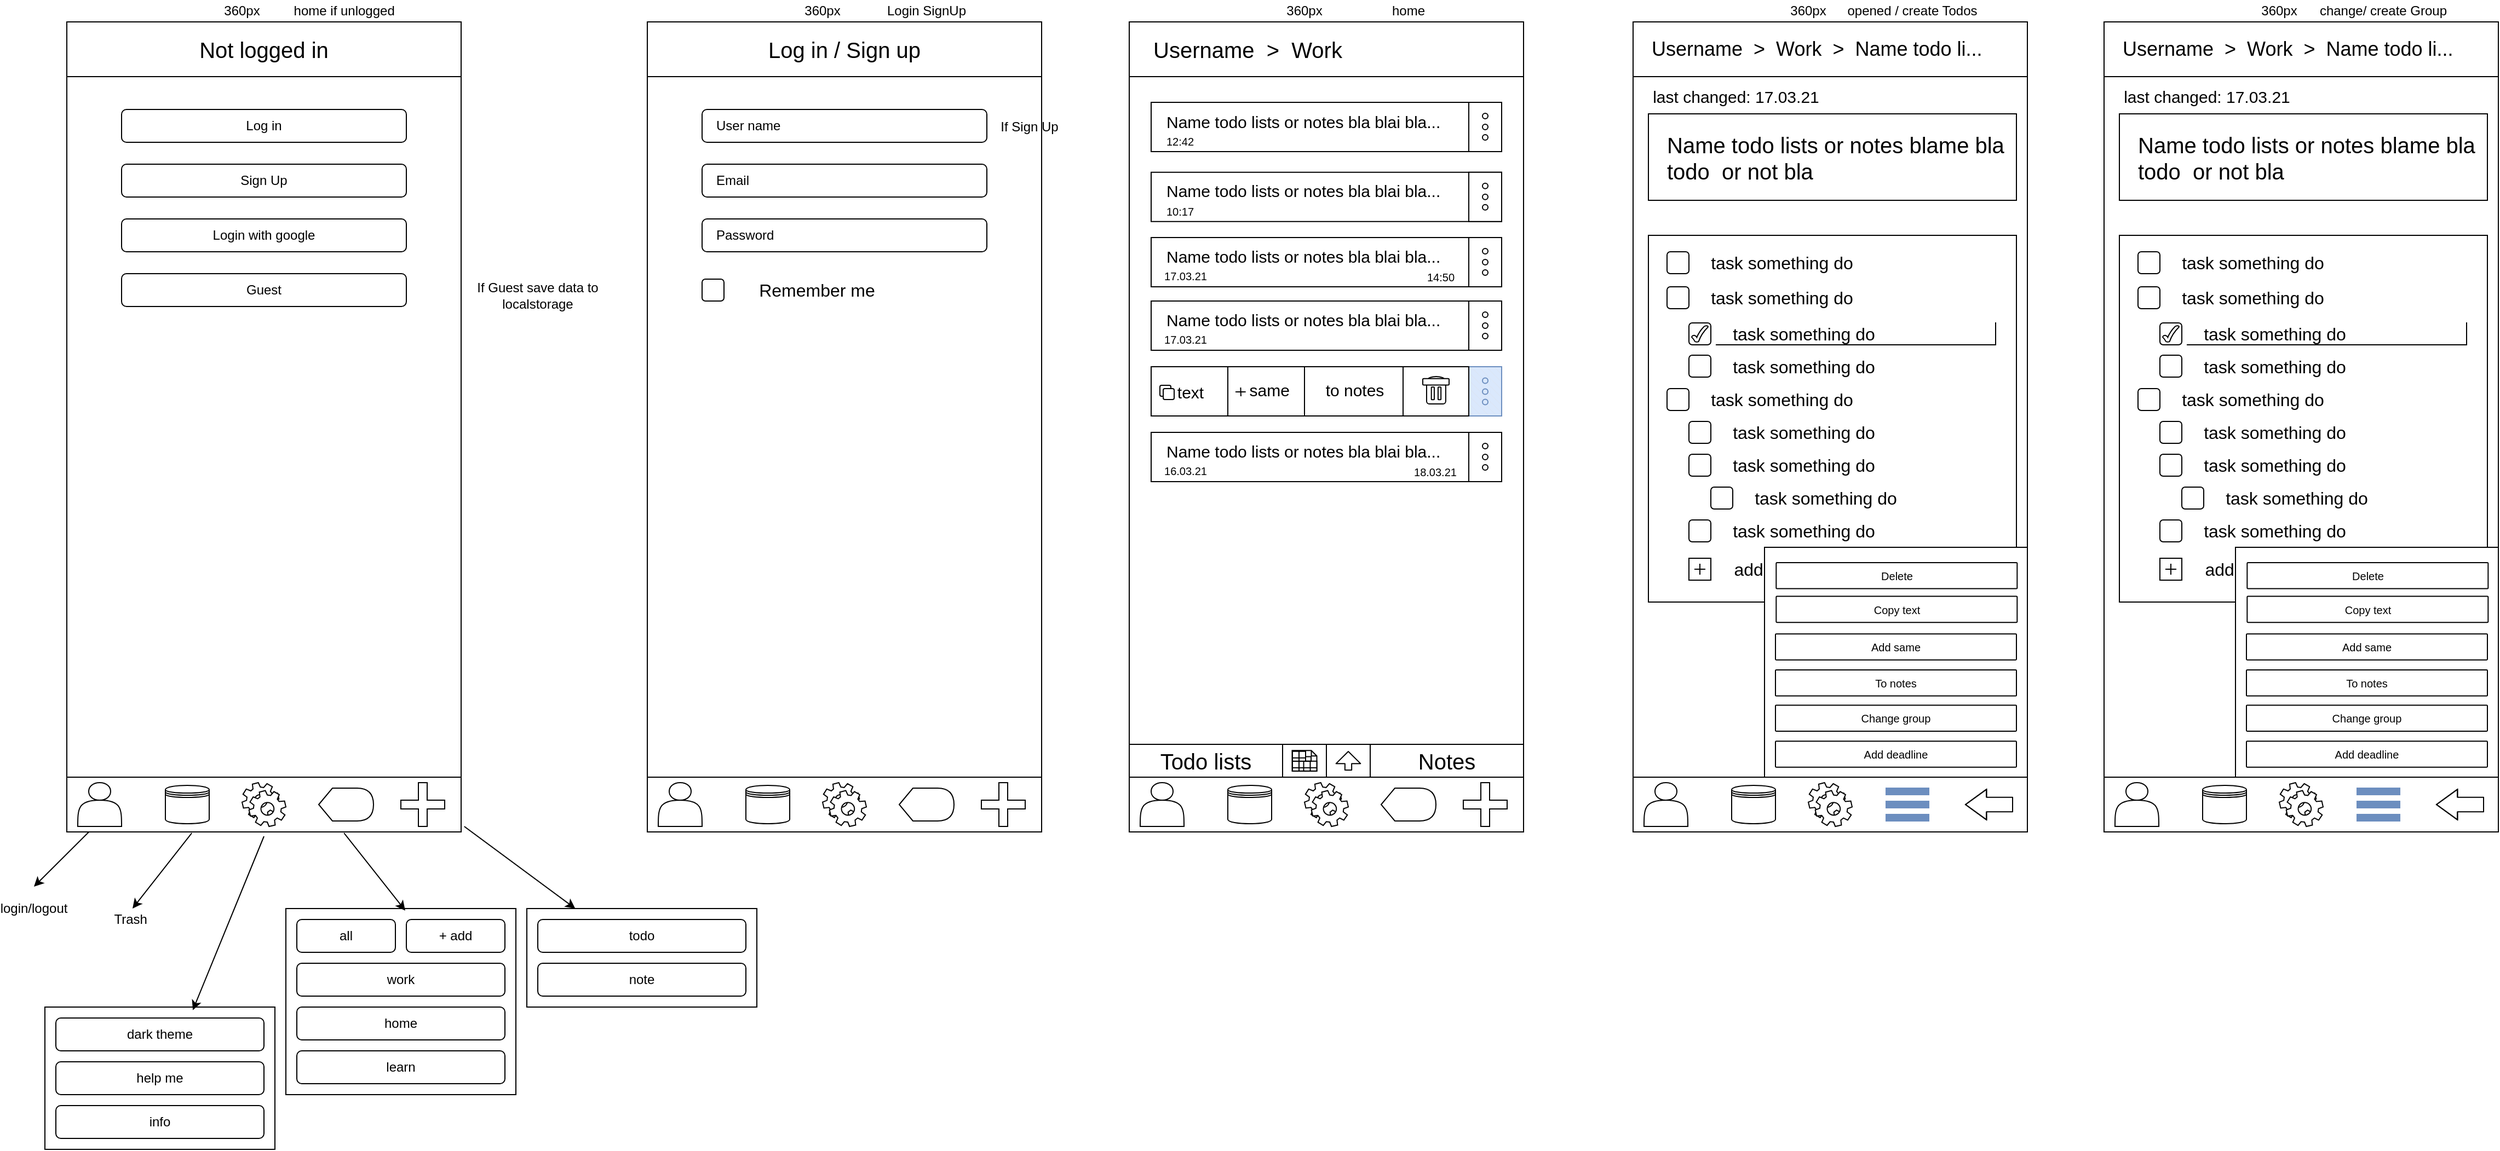 <mxfile version="14.4.9" type="github"><diagram id="K2zPBCFVKYoq44MVdyn2" name="Page-1"><mxGraphModel dx="1422" dy="804" grid="1" gridSize="10" guides="1" tooltips="1" connect="0" arrows="1" fold="1" page="1" pageScale="1" pageWidth="850" pageHeight="1100" math="0" shadow="0"><root><mxCell id="0"/><mxCell id="1" parent="0"/><mxCell id="wFaYe577yHm7g_U_kK1h-2" value="" style="rounded=0;whiteSpace=wrap;html=1;" parent="1" vertex="1"><mxGeometry x="120" y="30" width="360" height="740" as="geometry"/></mxCell><mxCell id="wFaYe577yHm7g_U_kK1h-3" value="360px" style="text;html=1;strokeColor=none;fillColor=none;align=center;verticalAlign=middle;whiteSpace=wrap;rounded=0;" parent="1" vertex="1"><mxGeometry x="260" y="10" width="40" height="20" as="geometry"/></mxCell><mxCell id="wFaYe577yHm7g_U_kK1h-4" value="" style="rounded=0;whiteSpace=wrap;html=1;" parent="1" vertex="1"><mxGeometry x="120" y="720" width="360" height="50" as="geometry"/></mxCell><mxCell id="wFaYe577yHm7g_U_kK1h-5" value="" style="shape=actor;whiteSpace=wrap;html=1;" parent="1" vertex="1"><mxGeometry x="130" y="725" width="40" height="40" as="geometry"/></mxCell><mxCell id="wFaYe577yHm7g_U_kK1h-6" value="" style="shape=cross;whiteSpace=wrap;html=1;size=0.2;" parent="1" vertex="1"><mxGeometry x="425" y="725" width="40" height="40" as="geometry"/></mxCell><mxCell id="JdTk9Z_3NWZFkAEhP_VH-1" value="" style="shape=display;whiteSpace=wrap;html=1;" parent="1" vertex="1"><mxGeometry x="350" y="730" width="50" height="30" as="geometry"/></mxCell><mxCell id="JdTk9Z_3NWZFkAEhP_VH-3" value="" style="shape=mxgraph.bpmn.service_task;html=1;outlineConnect=0;" parent="1" vertex="1"><mxGeometry x="280" y="725" width="40" height="40" as="geometry"/></mxCell><mxCell id="JdTk9Z_3NWZFkAEhP_VH-4" value="" style="shape=datastore;whiteSpace=wrap;html=1;" parent="1" vertex="1"><mxGeometry x="210" y="727.5" width="40" height="35" as="geometry"/></mxCell><mxCell id="JdTk9Z_3NWZFkAEhP_VH-8" value="" style="endArrow=classic;html=1;exitX=1.008;exitY=0.9;exitDx=0;exitDy=0;exitPerimeter=0;" parent="1" source="wFaYe577yHm7g_U_kK1h-4" target="JdTk9Z_3NWZFkAEhP_VH-9" edge="1"><mxGeometry width="50" height="50" relative="1" as="geometry"><mxPoint x="490" y="770" as="sourcePoint"/><mxPoint x="590" y="860" as="targetPoint"/></mxGeometry></mxCell><mxCell id="JdTk9Z_3NWZFkAEhP_VH-9" value="" style="rounded=0;whiteSpace=wrap;html=1;" parent="1" vertex="1"><mxGeometry x="540" y="840" width="210" height="90" as="geometry"/></mxCell><mxCell id="JdTk9Z_3NWZFkAEhP_VH-10" value="todo" style="rounded=1;whiteSpace=wrap;html=1;" parent="1" vertex="1"><mxGeometry x="550" y="850" width="190" height="30" as="geometry"/></mxCell><mxCell id="JdTk9Z_3NWZFkAEhP_VH-11" value="note" style="rounded=1;whiteSpace=wrap;html=1;" parent="1" vertex="1"><mxGeometry x="550" y="890" width="190" height="30" as="geometry"/></mxCell><mxCell id="JdTk9Z_3NWZFkAEhP_VH-15" value="" style="rounded=0;whiteSpace=wrap;html=1;" parent="1" vertex="1"><mxGeometry x="320" y="840" width="210" height="170" as="geometry"/></mxCell><mxCell id="JdTk9Z_3NWZFkAEhP_VH-16" value="all" style="rounded=1;whiteSpace=wrap;html=1;" parent="1" vertex="1"><mxGeometry x="330" y="850" width="90" height="30" as="geometry"/></mxCell><mxCell id="JdTk9Z_3NWZFkAEhP_VH-17" value="work" style="rounded=1;whiteSpace=wrap;html=1;" parent="1" vertex="1"><mxGeometry x="330" y="890" width="190" height="30" as="geometry"/></mxCell><mxCell id="JdTk9Z_3NWZFkAEhP_VH-18" value="" style="endArrow=classic;html=1;entryX=0.519;entryY=0.011;entryDx=0;entryDy=0;entryPerimeter=0;exitX=0.703;exitY=1.02;exitDx=0;exitDy=0;exitPerimeter=0;" parent="1" source="wFaYe577yHm7g_U_kK1h-4" target="JdTk9Z_3NWZFkAEhP_VH-15" edge="1"><mxGeometry width="50" height="50" relative="1" as="geometry"><mxPoint x="440" y="790" as="sourcePoint"/><mxPoint x="584.348" y="840" as="targetPoint"/><Array as="points"/></mxGeometry></mxCell><mxCell id="JdTk9Z_3NWZFkAEhP_VH-19" value="home" style="rounded=1;whiteSpace=wrap;html=1;" parent="1" vertex="1"><mxGeometry x="330" y="930" width="190" height="30" as="geometry"/></mxCell><mxCell id="JdTk9Z_3NWZFkAEhP_VH-20" value="learn" style="rounded=1;whiteSpace=wrap;html=1;" parent="1" vertex="1"><mxGeometry x="330" y="970" width="190" height="30" as="geometry"/></mxCell><mxCell id="JdTk9Z_3NWZFkAEhP_VH-21" value="+ add" style="rounded=1;whiteSpace=wrap;html=1;" parent="1" vertex="1"><mxGeometry x="430" y="850" width="90" height="30" as="geometry"/></mxCell><mxCell id="JdTk9Z_3NWZFkAEhP_VH-22" value="" style="rounded=0;whiteSpace=wrap;html=1;" parent="1" vertex="1"><mxGeometry x="100" y="930" width="210" height="130" as="geometry"/></mxCell><mxCell id="JdTk9Z_3NWZFkAEhP_VH-23" value="dark theme" style="rounded=1;whiteSpace=wrap;html=1;" parent="1" vertex="1"><mxGeometry x="110" y="940" width="190" height="30" as="geometry"/></mxCell><mxCell id="JdTk9Z_3NWZFkAEhP_VH-24" value="help me" style="rounded=1;whiteSpace=wrap;html=1;" parent="1" vertex="1"><mxGeometry x="110" y="980" width="190" height="30" as="geometry"/></mxCell><mxCell id="JdTk9Z_3NWZFkAEhP_VH-25" value="" style="endArrow=classic;html=1;exitX=0.5;exitY=1.08;exitDx=0;exitDy=0;exitPerimeter=0;entryX=0.643;entryY=0.022;entryDx=0;entryDy=0;entryPerimeter=0;" parent="1" source="wFaYe577yHm7g_U_kK1h-4" target="JdTk9Z_3NWZFkAEhP_VH-22" edge="1"><mxGeometry width="50" height="50" relative="1" as="geometry"><mxPoint x="180" y="830" as="sourcePoint"/><mxPoint x="230" y="780" as="targetPoint"/></mxGeometry></mxCell><mxCell id="JdTk9Z_3NWZFkAEhP_VH-26" value="info" style="rounded=1;whiteSpace=wrap;html=1;" parent="1" vertex="1"><mxGeometry x="110" y="1020" width="190" height="30" as="geometry"/></mxCell><mxCell id="JdTk9Z_3NWZFkAEhP_VH-27" value="" style="endArrow=classic;html=1;exitX=0.317;exitY=1.02;exitDx=0;exitDy=0;exitPerimeter=0;" parent="1" source="wFaYe577yHm7g_U_kK1h-4" edge="1"><mxGeometry width="50" height="50" relative="1" as="geometry"><mxPoint x="400" y="740" as="sourcePoint"/><mxPoint x="180" y="840" as="targetPoint"/></mxGeometry></mxCell><mxCell id="JdTk9Z_3NWZFkAEhP_VH-28" value="" style="endArrow=classic;html=1;exitX=0.056;exitY=1;exitDx=0;exitDy=0;exitPerimeter=0;" parent="1" source="wFaYe577yHm7g_U_kK1h-4" edge="1"><mxGeometry width="50" height="50" relative="1" as="geometry"><mxPoint x="400" y="740" as="sourcePoint"/><mxPoint x="90" y="820" as="targetPoint"/></mxGeometry></mxCell><mxCell id="JdTk9Z_3NWZFkAEhP_VH-29" value="Trash&amp;nbsp;" style="text;html=1;strokeColor=none;fillColor=none;align=center;verticalAlign=middle;whiteSpace=wrap;rounded=0;" parent="1" vertex="1"><mxGeometry x="160" y="840" width="40" height="20" as="geometry"/></mxCell><mxCell id="JdTk9Z_3NWZFkAEhP_VH-30" value="login/logout" style="text;html=1;strokeColor=none;fillColor=none;align=center;verticalAlign=middle;whiteSpace=wrap;rounded=0;" parent="1" vertex="1"><mxGeometry x="70" y="830" width="40" height="20" as="geometry"/></mxCell><mxCell id="JdTk9Z_3NWZFkAEhP_VH-31" value="Log in" style="rounded=1;whiteSpace=wrap;html=1;" parent="1" vertex="1"><mxGeometry x="170" y="110" width="260" height="30" as="geometry"/></mxCell><mxCell id="JdTk9Z_3NWZFkAEhP_VH-32" value="home if unlogged&amp;nbsp;" style="text;html=1;strokeColor=none;fillColor=none;align=center;verticalAlign=middle;whiteSpace=wrap;rounded=0;" parent="1" vertex="1"><mxGeometry x="300" y="10" width="150" height="20" as="geometry"/></mxCell><mxCell id="JdTk9Z_3NWZFkAEhP_VH-33" value="Sign Up" style="rounded=1;whiteSpace=wrap;html=1;" parent="1" vertex="1"><mxGeometry x="170" y="160" width="260" height="30" as="geometry"/></mxCell><mxCell id="JdTk9Z_3NWZFkAEhP_VH-34" value="Login with google" style="rounded=1;whiteSpace=wrap;html=1;" parent="1" vertex="1"><mxGeometry x="170" y="210" width="260" height="30" as="geometry"/></mxCell><mxCell id="JdTk9Z_3NWZFkAEhP_VH-35" value="Guest" style="rounded=1;whiteSpace=wrap;html=1;" parent="1" vertex="1"><mxGeometry x="170" y="260" width="260" height="30" as="geometry"/></mxCell><mxCell id="JdTk9Z_3NWZFkAEhP_VH-292" value="" style="rounded=0;whiteSpace=wrap;html=1;" parent="1" vertex="1"><mxGeometry x="650" y="30" width="360" height="740" as="geometry"/></mxCell><mxCell id="JdTk9Z_3NWZFkAEhP_VH-293" value="360px" style="text;html=1;strokeColor=none;fillColor=none;align=center;verticalAlign=middle;whiteSpace=wrap;rounded=0;" parent="1" vertex="1"><mxGeometry x="790" y="10" width="40" height="20" as="geometry"/></mxCell><mxCell id="JdTk9Z_3NWZFkAEhP_VH-294" value="" style="rounded=0;whiteSpace=wrap;html=1;" parent="1" vertex="1"><mxGeometry x="650" y="720" width="360" height="50" as="geometry"/></mxCell><mxCell id="JdTk9Z_3NWZFkAEhP_VH-295" value="" style="shape=actor;whiteSpace=wrap;html=1;" parent="1" vertex="1"><mxGeometry x="660" y="725" width="40" height="40" as="geometry"/></mxCell><mxCell id="JdTk9Z_3NWZFkAEhP_VH-296" value="" style="shape=cross;whiteSpace=wrap;html=1;size=0.2;" parent="1" vertex="1"><mxGeometry x="955" y="725" width="40" height="40" as="geometry"/></mxCell><mxCell id="JdTk9Z_3NWZFkAEhP_VH-297" value="" style="shape=display;whiteSpace=wrap;html=1;" parent="1" vertex="1"><mxGeometry x="880" y="730" width="50" height="30" as="geometry"/></mxCell><mxCell id="JdTk9Z_3NWZFkAEhP_VH-298" value="" style="shape=mxgraph.bpmn.service_task;html=1;outlineConnect=0;" parent="1" vertex="1"><mxGeometry x="810" y="725" width="40" height="40" as="geometry"/></mxCell><mxCell id="JdTk9Z_3NWZFkAEhP_VH-299" value="" style="shape=datastore;whiteSpace=wrap;html=1;" parent="1" vertex="1"><mxGeometry x="740" y="727.5" width="40" height="35" as="geometry"/></mxCell><mxCell id="JdTk9Z_3NWZFkAEhP_VH-300" value="User name" style="rounded=1;whiteSpace=wrap;html=1;align=left;spacingLeft=11;" parent="1" vertex="1"><mxGeometry x="700" y="110" width="260" height="30" as="geometry"/></mxCell><mxCell id="JdTk9Z_3NWZFkAEhP_VH-301" value="Login SignUp" style="text;html=1;strokeColor=none;fillColor=none;align=center;verticalAlign=middle;whiteSpace=wrap;rounded=0;" parent="1" vertex="1"><mxGeometry x="830" y="10" width="150" height="20" as="geometry"/></mxCell><mxCell id="JdTk9Z_3NWZFkAEhP_VH-302" value="Email" style="rounded=1;whiteSpace=wrap;html=1;align=left;spacingLeft=11;" parent="1" vertex="1"><mxGeometry x="700" y="160" width="260" height="30" as="geometry"/></mxCell><mxCell id="JdTk9Z_3NWZFkAEhP_VH-303" value="Password" style="rounded=1;whiteSpace=wrap;html=1;align=left;spacingLeft=11;" parent="1" vertex="1"><mxGeometry x="700" y="210" width="260" height="30" as="geometry"/></mxCell><mxCell id="JdTk9Z_3NWZFkAEhP_VH-304" value="" style="rounded=1;whiteSpace=wrap;html=1;align=left;spacingLeft=11;" parent="1" vertex="1"><mxGeometry x="700" y="265" width="20" height="20" as="geometry"/></mxCell><mxCell id="JdTk9Z_3NWZFkAEhP_VH-305" value="&lt;font style=&quot;font-size: 16px&quot;&gt;Remember me&lt;/font&gt;" style="text;html=1;strokeColor=none;fillColor=none;align=center;verticalAlign=middle;whiteSpace=wrap;rounded=0;" parent="1" vertex="1"><mxGeometry x="730" y="262.5" width="150" height="25" as="geometry"/></mxCell><mxCell id="JdTk9Z_3NWZFkAEhP_VH-306" value="If Sign Up" style="text;html=1;strokeColor=none;fillColor=none;align=center;verticalAlign=middle;whiteSpace=wrap;rounded=0;" parent="1" vertex="1"><mxGeometry x="959" y="116" width="80" height="20" as="geometry"/></mxCell><mxCell id="JdTk9Z_3NWZFkAEhP_VH-307" value="&lt;font style=&quot;font-size: 20px&quot;&gt;Not logged in&lt;/font&gt;" style="rounded=0;whiteSpace=wrap;html=1;" parent="1" vertex="1"><mxGeometry x="120" y="30" width="360" height="50" as="geometry"/></mxCell><mxCell id="JdTk9Z_3NWZFkAEhP_VH-308" value="&lt;font style=&quot;font-size: 20px&quot;&gt;Log in / Sign up&lt;/font&gt;" style="rounded=0;whiteSpace=wrap;html=1;" parent="1" vertex="1"><mxGeometry x="650" y="30" width="360" height="50" as="geometry"/></mxCell><mxCell id="JdTk9Z_3NWZFkAEhP_VH-309" value="If Guest save data to localstorage" style="text;html=1;strokeColor=none;fillColor=none;align=center;verticalAlign=middle;whiteSpace=wrap;rounded=0;" parent="1" vertex="1"><mxGeometry x="460" y="260" width="180" height="40" as="geometry"/></mxCell><mxCell id="JdTk9Z_3NWZFkAEhP_VH-310" value="" style="rounded=0;whiteSpace=wrap;html=1;" parent="1" vertex="1"><mxGeometry x="1090" y="30" width="360" height="740" as="geometry"/></mxCell><mxCell id="JdTk9Z_3NWZFkAEhP_VH-311" value="360px" style="text;html=1;strokeColor=none;fillColor=none;align=center;verticalAlign=middle;whiteSpace=wrap;rounded=0;" parent="1" vertex="1"><mxGeometry x="1230" y="10" width="40" height="20" as="geometry"/></mxCell><mxCell id="JdTk9Z_3NWZFkAEhP_VH-312" value="" style="rounded=0;whiteSpace=wrap;html=1;" parent="1" vertex="1"><mxGeometry x="1090" y="720" width="360" height="50" as="geometry"/></mxCell><mxCell id="JdTk9Z_3NWZFkAEhP_VH-313" value="" style="shape=actor;whiteSpace=wrap;html=1;" parent="1" vertex="1"><mxGeometry x="1100" y="725" width="40" height="40" as="geometry"/></mxCell><mxCell id="JdTk9Z_3NWZFkAEhP_VH-314" value="" style="shape=cross;whiteSpace=wrap;html=1;size=0.2;" parent="1" vertex="1"><mxGeometry x="1395" y="725" width="40" height="40" as="geometry"/></mxCell><mxCell id="JdTk9Z_3NWZFkAEhP_VH-315" value="" style="shape=display;whiteSpace=wrap;html=1;" parent="1" vertex="1"><mxGeometry x="1320" y="730" width="50" height="30" as="geometry"/></mxCell><mxCell id="JdTk9Z_3NWZFkAEhP_VH-316" value="" style="shape=mxgraph.bpmn.service_task;html=1;outlineConnect=0;" parent="1" vertex="1"><mxGeometry x="1250" y="725" width="40" height="40" as="geometry"/></mxCell><mxCell id="JdTk9Z_3NWZFkAEhP_VH-317" value="" style="shape=datastore;whiteSpace=wrap;html=1;" parent="1" vertex="1"><mxGeometry x="1180" y="727.5" width="40" height="35" as="geometry"/></mxCell><mxCell id="JdTk9Z_3NWZFkAEhP_VH-319" value="home" style="text;html=1;strokeColor=none;fillColor=none;align=center;verticalAlign=middle;whiteSpace=wrap;rounded=0;" parent="1" vertex="1"><mxGeometry x="1270" y="10" width="150" height="20" as="geometry"/></mxCell><mxCell id="JdTk9Z_3NWZFkAEhP_VH-325" value="&lt;span style=&quot;font-size: 20px&quot;&gt;Username&amp;nbsp; &amp;gt;&amp;nbsp; Work&lt;/span&gt;" style="rounded=0;whiteSpace=wrap;html=1;align=left;spacingLeft=20;" parent="1" vertex="1"><mxGeometry x="1090" y="30" width="360" height="50" as="geometry"/></mxCell><mxCell id="JdTk9Z_3NWZFkAEhP_VH-326" value="&lt;span style=&quot;font-size: 20px&quot;&gt;Todo lists&lt;/span&gt;" style="rounded=0;whiteSpace=wrap;html=1;" parent="1" vertex="1"><mxGeometry x="1090" y="690" width="140" height="30" as="geometry"/></mxCell><mxCell id="JdTk9Z_3NWZFkAEhP_VH-327" value="&lt;span style=&quot;font-size: 20px&quot;&gt;Notes&lt;/span&gt;" style="rounded=0;whiteSpace=wrap;html=1;" parent="1" vertex="1"><mxGeometry x="1310" y="690" width="140" height="30" as="geometry"/></mxCell><mxCell id="JdTk9Z_3NWZFkAEhP_VH-407" value="&lt;span style=&quot;font-size: 15px&quot;&gt;Name todo lists or notes bla blai bla...&lt;/span&gt;" style="rounded=0;whiteSpace=wrap;html=1;align=left;spacingLeft=12;verticalAlign=top;spacingBottom=0;spacingTop=2;" parent="1" vertex="1"><mxGeometry x="1110" y="285" width="320" height="45" as="geometry"/></mxCell><mxCell id="JdTk9Z_3NWZFkAEhP_VH-414" value="17.03.21" style="text;html=1;strokeColor=none;fillColor=none;align=center;verticalAlign=middle;whiteSpace=wrap;rounded=0;fontSize=10;" parent="1" vertex="1"><mxGeometry x="1113" y="314" width="57" height="12.5" as="geometry"/></mxCell><mxCell id="JdTk9Z_3NWZFkAEhP_VH-521" value="" style="rounded=0;whiteSpace=wrap;html=1;" parent="1" vertex="1"><mxGeometry x="1550" y="30" width="360" height="740" as="geometry"/></mxCell><mxCell id="JdTk9Z_3NWZFkAEhP_VH-522" value="360px" style="text;html=1;strokeColor=none;fillColor=none;align=center;verticalAlign=middle;whiteSpace=wrap;rounded=0;" parent="1" vertex="1"><mxGeometry x="1690" y="10" width="40" height="20" as="geometry"/></mxCell><mxCell id="JdTk9Z_3NWZFkAEhP_VH-523" value="" style="rounded=0;whiteSpace=wrap;html=1;" parent="1" vertex="1"><mxGeometry x="1550" y="720" width="360" height="50" as="geometry"/></mxCell><mxCell id="JdTk9Z_3NWZFkAEhP_VH-524" value="" style="shape=actor;whiteSpace=wrap;html=1;" parent="1" vertex="1"><mxGeometry x="1560" y="725" width="40" height="40" as="geometry"/></mxCell><mxCell id="JdTk9Z_3NWZFkAEhP_VH-527" value="" style="shape=mxgraph.bpmn.service_task;html=1;outlineConnect=0;" parent="1" vertex="1"><mxGeometry x="1710" y="725" width="40" height="40" as="geometry"/></mxCell><mxCell id="JdTk9Z_3NWZFkAEhP_VH-528" value="" style="shape=datastore;whiteSpace=wrap;html=1;" parent="1" vertex="1"><mxGeometry x="1640" y="727.5" width="40" height="35" as="geometry"/></mxCell><mxCell id="JdTk9Z_3NWZFkAEhP_VH-529" value="opened / create Todos" style="text;html=1;strokeColor=none;fillColor=none;align=center;verticalAlign=middle;whiteSpace=wrap;rounded=0;" parent="1" vertex="1"><mxGeometry x="1730" y="10" width="150" height="20" as="geometry"/></mxCell><mxCell id="JdTk9Z_3NWZFkAEhP_VH-530" value="&lt;font style=&quot;font-size: 18px&quot;&gt;Username&amp;nbsp; &amp;gt;&amp;nbsp; Work&amp;nbsp; &amp;gt;&amp;nbsp;&amp;nbsp;&lt;font style=&quot;font-size: 18px&quot;&gt;Name todo li...&lt;/font&gt;&lt;/font&gt;" style="rounded=0;whiteSpace=wrap;html=1;align=left;spacingLeft=15;" parent="1" vertex="1"><mxGeometry x="1550" y="30" width="360" height="50" as="geometry"/></mxCell><mxCell id="JdTk9Z_3NWZFkAEhP_VH-574" value="&lt;span style=&quot;font-size: 20px&quot;&gt;Name todo lists or notes bl&lt;/span&gt;&lt;span style=&quot;font-size: 20px&quot;&gt;ame bla todo&amp;nbsp; or not bla&lt;/span&gt;" style="rounded=0;whiteSpace=wrap;html=1;fontSize=10;align=left;spacingLeft=15;spacingTop=0;" parent="1" vertex="1"><mxGeometry x="1564" y="114" width="336" height="79" as="geometry"/></mxCell><mxCell id="JdTk9Z_3NWZFkAEhP_VH-576" value="" style="rounded=0;whiteSpace=wrap;html=1;fontSize=10;align=left;spacingLeft=15;spacingTop=0;" parent="1" vertex="1"><mxGeometry x="1564" y="225" width="336" height="335" as="geometry"/></mxCell><mxCell id="JdTk9Z_3NWZFkAEhP_VH-577" value="" style="rounded=1;whiteSpace=wrap;html=1;fontSize=10;align=left;" parent="1" vertex="1"><mxGeometry x="1581" y="240" width="20" height="20" as="geometry"/></mxCell><mxCell id="JdTk9Z_3NWZFkAEhP_VH-578" value="&lt;font style=&quot;font-size: 16px&quot;&gt;task something do&lt;/font&gt;" style="text;html=1;strokeColor=none;fillColor=none;align=center;verticalAlign=middle;whiteSpace=wrap;rounded=0;fontSize=10;" parent="1" vertex="1"><mxGeometry x="1611" y="240" width="150" height="20" as="geometry"/></mxCell><mxCell id="JdTk9Z_3NWZFkAEhP_VH-579" value="" style="rounded=1;whiteSpace=wrap;html=1;fontSize=10;align=left;" parent="1" vertex="1"><mxGeometry x="1581" y="272" width="20" height="20" as="geometry"/></mxCell><mxCell id="JdTk9Z_3NWZFkAEhP_VH-580" value="&lt;font style=&quot;font-size: 16px&quot;&gt;task something do&lt;/font&gt;" style="text;html=1;strokeColor=none;fillColor=none;align=center;verticalAlign=middle;whiteSpace=wrap;rounded=0;fontSize=10;" parent="1" vertex="1"><mxGeometry x="1611" y="272" width="150" height="20" as="geometry"/></mxCell><mxCell id="JdTk9Z_3NWZFkAEhP_VH-581" value="" style="rounded=1;whiteSpace=wrap;html=1;fontSize=10;align=left;" parent="1" vertex="1"><mxGeometry x="1601" y="305" width="20" height="20" as="geometry"/></mxCell><mxCell id="JdTk9Z_3NWZFkAEhP_VH-582" value="&lt;font style=&quot;font-size: 16px&quot;&gt;task something do&lt;/font&gt;" style="text;html=1;strokeColor=none;fillColor=none;align=center;verticalAlign=middle;whiteSpace=wrap;rounded=0;fontSize=10;" parent="1" vertex="1"><mxGeometry x="1631" y="305" width="150" height="20" as="geometry"/></mxCell><mxCell id="JdTk9Z_3NWZFkAEhP_VH-583" value="" style="rounded=1;whiteSpace=wrap;html=1;fontSize=10;align=left;" parent="1" vertex="1"><mxGeometry x="1601" y="334.5" width="20" height="20" as="geometry"/></mxCell><mxCell id="JdTk9Z_3NWZFkAEhP_VH-584" value="&lt;font style=&quot;font-size: 16px&quot;&gt;task something do&lt;/font&gt;" style="text;html=1;strokeColor=none;fillColor=none;align=center;verticalAlign=middle;whiteSpace=wrap;rounded=0;fontSize=10;" parent="1" vertex="1"><mxGeometry x="1631" y="334.5" width="150" height="20" as="geometry"/></mxCell><mxCell id="JdTk9Z_3NWZFkAEhP_VH-585" value="" style="rounded=1;whiteSpace=wrap;html=1;fontSize=10;align=left;" parent="1" vertex="1"><mxGeometry x="1581" y="365" width="20" height="20" as="geometry"/></mxCell><mxCell id="JdTk9Z_3NWZFkAEhP_VH-586" value="&lt;font style=&quot;font-size: 16px&quot;&gt;task something do&lt;/font&gt;" style="text;html=1;strokeColor=none;fillColor=none;align=center;verticalAlign=middle;whiteSpace=wrap;rounded=0;fontSize=10;" parent="1" vertex="1"><mxGeometry x="1611" y="365" width="150" height="20" as="geometry"/></mxCell><mxCell id="JdTk9Z_3NWZFkAEhP_VH-587" value="" style="rounded=1;whiteSpace=wrap;html=1;fontSize=10;align=left;" parent="1" vertex="1"><mxGeometry x="1601" y="395" width="20" height="20" as="geometry"/></mxCell><mxCell id="JdTk9Z_3NWZFkAEhP_VH-588" value="&lt;font style=&quot;font-size: 16px&quot;&gt;task something do&lt;/font&gt;" style="text;html=1;strokeColor=none;fillColor=none;align=center;verticalAlign=middle;whiteSpace=wrap;rounded=0;fontSize=10;" parent="1" vertex="1"><mxGeometry x="1631" y="395" width="150" height="20" as="geometry"/></mxCell><mxCell id="JdTk9Z_3NWZFkAEhP_VH-589" value="" style="rounded=1;whiteSpace=wrap;html=1;fontSize=10;align=left;" parent="1" vertex="1"><mxGeometry x="1601" y="425" width="20" height="20" as="geometry"/></mxCell><mxCell id="JdTk9Z_3NWZFkAEhP_VH-590" value="&lt;font style=&quot;font-size: 16px&quot;&gt;task something do&lt;/font&gt;" style="text;html=1;strokeColor=none;fillColor=none;align=center;verticalAlign=middle;whiteSpace=wrap;rounded=0;fontSize=10;" parent="1" vertex="1"><mxGeometry x="1631" y="425" width="150" height="20" as="geometry"/></mxCell><mxCell id="JdTk9Z_3NWZFkAEhP_VH-595" value="" style="rounded=1;whiteSpace=wrap;html=1;fontSize=10;align=left;" parent="1" vertex="1"><mxGeometry x="1621" y="455" width="20" height="20" as="geometry"/></mxCell><mxCell id="JdTk9Z_3NWZFkAEhP_VH-596" value="&lt;font style=&quot;font-size: 16px&quot;&gt;task something do&lt;/font&gt;" style="text;html=1;strokeColor=none;fillColor=none;align=center;verticalAlign=middle;whiteSpace=wrap;rounded=0;fontSize=10;" parent="1" vertex="1"><mxGeometry x="1651" y="455" width="150" height="20" as="geometry"/></mxCell><mxCell id="JdTk9Z_3NWZFkAEhP_VH-597" value="" style="rounded=1;whiteSpace=wrap;html=1;fontSize=10;align=left;" parent="1" vertex="1"><mxGeometry x="1601" y="485" width="20" height="20" as="geometry"/></mxCell><mxCell id="JdTk9Z_3NWZFkAEhP_VH-598" value="&lt;font style=&quot;font-size: 16px&quot;&gt;task something do&lt;/font&gt;" style="text;html=1;strokeColor=none;fillColor=none;align=center;verticalAlign=middle;whiteSpace=wrap;rounded=0;fontSize=10;" parent="1" vertex="1"><mxGeometry x="1631" y="485" width="150" height="20" as="geometry"/></mxCell><mxCell id="JdTk9Z_3NWZFkAEhP_VH-600" value="&lt;font style=&quot;font-size: 15px&quot;&gt;last changed: 17.03.21&lt;/font&gt;" style="text;html=1;strokeColor=none;fillColor=none;align=center;verticalAlign=middle;whiteSpace=wrap;rounded=0;fontSize=10;" parent="1" vertex="1"><mxGeometry x="1560" y="86.25" width="167.5" height="23.75" as="geometry"/></mxCell><mxCell id="JdTk9Z_3NWZFkAEhP_VH-601" value="" style="group" parent="1" vertex="1" connectable="0"><mxGeometry x="1270" y="690" width="40" height="30" as="geometry"/></mxCell><mxCell id="JdTk9Z_3NWZFkAEhP_VH-330" value="" style="shape=flexArrow;endArrow=classic;html=1;endWidth=7.837;endSize=2.689;width=3.548;exitX=0.556;exitY=0.914;exitDx=0;exitDy=0;exitPerimeter=0;" parent="JdTk9Z_3NWZFkAEhP_VH-601" source="JdTk9Z_3NWZFkAEhP_VH-329" edge="1"><mxGeometry width="50" height="50" relative="1" as="geometry"><mxPoint x="20" y="15" as="sourcePoint"/><mxPoint x="20" as="targetPoint"/></mxGeometry></mxCell><mxCell id="JdTk9Z_3NWZFkAEhP_VH-329" value="" style="rounded=0;whiteSpace=wrap;html=1;" parent="JdTk9Z_3NWZFkAEhP_VH-601" vertex="1"><mxGeometry width="40" height="30" as="geometry"/></mxCell><mxCell id="JdTk9Z_3NWZFkAEhP_VH-331" value="" style="shape=flexArrow;endArrow=classic;html=1;endWidth=15.234;endSize=3.355;width=6.129;exitX=0.5;exitY=0.8;exitDx=0;exitDy=0;exitPerimeter=0;entryX=0.5;entryY=0.2;entryDx=0;entryDy=0;entryPerimeter=0;" parent="JdTk9Z_3NWZFkAEhP_VH-601" source="JdTk9Z_3NWZFkAEhP_VH-329" target="JdTk9Z_3NWZFkAEhP_VH-329" edge="1"><mxGeometry width="50" height="50" relative="1" as="geometry"><mxPoint x="20.16" y="19.77" as="sourcePoint"/><mxPoint x="20.0" as="targetPoint"/></mxGeometry></mxCell><mxCell id="JdTk9Z_3NWZFkAEhP_VH-602" value="" style="group" parent="1" vertex="1" connectable="0"><mxGeometry x="1230" y="690" width="40" height="30" as="geometry"/></mxCell><mxCell id="JdTk9Z_3NWZFkAEhP_VH-328" value="" style="rounded=0;whiteSpace=wrap;html=1;" parent="JdTk9Z_3NWZFkAEhP_VH-602" vertex="1"><mxGeometry width="40" height="30" as="geometry"/></mxCell><mxCell id="JdTk9Z_3NWZFkAEhP_VH-332" value="" style="shape=note;whiteSpace=wrap;html=1;backgroundOutline=1;darkOpacity=0.05;align=left;size=5;" parent="JdTk9Z_3NWZFkAEhP_VH-602" vertex="1"><mxGeometry x="8.75" y="5.625" width="22.5" height="18.75" as="geometry"/></mxCell><mxCell id="JdTk9Z_3NWZFkAEhP_VH-333" value="" style="shape=internalStorage;whiteSpace=wrap;html=1;backgroundOutline=1;align=left;dx=6;dy=6;" parent="JdTk9Z_3NWZFkAEhP_VH-602" vertex="1"><mxGeometry x="9" y="15.375" width="12" height="9" as="geometry"/></mxCell><mxCell id="JdTk9Z_3NWZFkAEhP_VH-334" value="" style="shape=internalStorage;whiteSpace=wrap;html=1;backgroundOutline=1;align=left;dx=6;dy=6;" parent="JdTk9Z_3NWZFkAEhP_VH-602" vertex="1"><mxGeometry x="19.25" y="15.375" width="12" height="9" as="geometry"/></mxCell><mxCell id="JdTk9Z_3NWZFkAEhP_VH-335" value="" style="shape=internalStorage;whiteSpace=wrap;html=1;backgroundOutline=1;align=left;dx=6;dy=6;" parent="JdTk9Z_3NWZFkAEhP_VH-602" vertex="1"><mxGeometry x="9" y="6.375" width="12" height="9" as="geometry"/></mxCell><mxCell id="JdTk9Z_3NWZFkAEhP_VH-336" value="" style="shape=internalStorage;whiteSpace=wrap;html=1;backgroundOutline=1;align=left;dx=6;dy=6;" parent="JdTk9Z_3NWZFkAEhP_VH-602" vertex="1"><mxGeometry x="21" y="11.25" width="5" height="4.125" as="geometry"/></mxCell><mxCell id="JdTk9Z_3NWZFkAEhP_VH-606" value="&lt;font style=&quot;font-size: 16px&quot;&gt;add new task...&lt;/font&gt;" style="text;html=1;strokeColor=none;fillColor=none;align=center;verticalAlign=middle;whiteSpace=wrap;rounded=0;fontSize=10;" parent="1" vertex="1"><mxGeometry x="1631" y="520" width="130" height="20" as="geometry"/></mxCell><mxCell id="JdTk9Z_3NWZFkAEhP_VH-607" value="" style="shape=plus;html=1;outlineConnect=0;fontSize=10;align=left;" parent="1" vertex="1"><mxGeometry x="1601" y="520" width="20" height="20" as="geometry"/></mxCell><mxCell id="JdTk9Z_3NWZFkAEhP_VH-609" value="" style="verticalLabelPosition=bottom;verticalAlign=top;html=1;shape=mxgraph.basic.tick;fontSize=10;align=left;" parent="1" vertex="1"><mxGeometry x="1603.5" y="307.5" width="15" height="15" as="geometry"/></mxCell><mxCell id="JdTk9Z_3NWZFkAEhP_VH-610" value="" style="shape=partialRectangle;whiteSpace=wrap;html=1;top=0;left=0;fillColor=none;fontSize=10;align=left;" parent="1" vertex="1"><mxGeometry x="1626" y="305" width="255" height="20" as="geometry"/></mxCell><mxCell id="JdTk9Z_3NWZFkAEhP_VH-612" value="" style="rounded=0;whiteSpace=wrap;html=1;fontSize=10;align=left;" parent="1" vertex="1"><mxGeometry x="1400" y="285" width="30" height="45" as="geometry"/></mxCell><mxCell id="JdTk9Z_3NWZFkAEhP_VH-613" value="" style="ellipse;whiteSpace=wrap;html=1;aspect=fixed;fontSize=10;align=left;" parent="1" vertex="1"><mxGeometry x="1412.5" y="305" width="5" height="5" as="geometry"/></mxCell><mxCell id="JdTk9Z_3NWZFkAEhP_VH-614" value="" style="ellipse;whiteSpace=wrap;html=1;aspect=fixed;fontSize=10;align=left;" parent="1" vertex="1"><mxGeometry x="1412.5" y="314.5" width="5" height="5" as="geometry"/></mxCell><mxCell id="JdTk9Z_3NWZFkAEhP_VH-615" value="" style="ellipse;whiteSpace=wrap;html=1;aspect=fixed;fontSize=10;align=left;" parent="1" vertex="1"><mxGeometry x="1412.5" y="295" width="5" height="5" as="geometry"/></mxCell><mxCell id="JdTk9Z_3NWZFkAEhP_VH-616" value="&lt;span style=&quot;font-size: 15px&quot;&gt;Name todo lists or notes bla blai bla...&lt;/span&gt;" style="rounded=0;whiteSpace=wrap;html=1;align=left;spacingLeft=12;verticalAlign=top;spacingBottom=0;spacingTop=2;" parent="1" vertex="1"><mxGeometry x="1110" y="345" width="320" height="45" as="geometry"/></mxCell><mxCell id="JdTk9Z_3NWZFkAEhP_VH-617" value="18.03.21 - 12:42:38" style="text;html=1;strokeColor=none;fillColor=none;align=center;verticalAlign=middle;whiteSpace=wrap;rounded=0;fontSize=10;" parent="1" vertex="1"><mxGeometry x="1113" y="374" width="110" height="12.5" as="geometry"/></mxCell><mxCell id="JdTk9Z_3NWZFkAEhP_VH-618" value="18.03.21 - 12:42:38" style="text;html=1;strokeColor=none;fillColor=none;align=center;verticalAlign=middle;whiteSpace=wrap;rounded=0;fontSize=10;" parent="1" vertex="1"><mxGeometry x="1289" y="375" width="110" height="12.5" as="geometry"/></mxCell><mxCell id="JdTk9Z_3NWZFkAEhP_VH-619" value="" style="rounded=0;whiteSpace=wrap;html=1;fontSize=10;align=left;" parent="1" vertex="1"><mxGeometry x="1400" y="345" width="30" height="45" as="geometry"/></mxCell><mxCell id="JdTk9Z_3NWZFkAEhP_VH-620" value="" style="ellipse;whiteSpace=wrap;html=1;aspect=fixed;fontSize=10;align=left;" parent="1" vertex="1"><mxGeometry x="1412.5" y="365" width="5" height="5" as="geometry"/></mxCell><mxCell id="JdTk9Z_3NWZFkAEhP_VH-621" value="" style="ellipse;whiteSpace=wrap;html=1;aspect=fixed;fontSize=10;align=left;" parent="1" vertex="1"><mxGeometry x="1412.5" y="374.5" width="5" height="5" as="geometry"/></mxCell><mxCell id="JdTk9Z_3NWZFkAEhP_VH-622" value="" style="ellipse;whiteSpace=wrap;html=1;aspect=fixed;fontSize=10;align=left;" parent="1" vertex="1"><mxGeometry x="1412.5" y="355" width="5" height="5" as="geometry"/></mxCell><mxCell id="JdTk9Z_3NWZFkAEhP_VH-623" value="&lt;span style=&quot;font-size: 15px&quot;&gt;Name todo lists or notes bla blai bla...&lt;/span&gt;" style="rounded=0;whiteSpace=wrap;html=1;align=left;spacingLeft=12;verticalAlign=top;spacingBottom=0;spacingTop=2;" parent="1" vertex="1"><mxGeometry x="1110" y="405" width="320" height="45" as="geometry"/></mxCell><mxCell id="JdTk9Z_3NWZFkAEhP_VH-624" value="16.03.21" style="text;html=1;strokeColor=none;fillColor=none;align=center;verticalAlign=middle;whiteSpace=wrap;rounded=0;fontSize=10;" parent="1" vertex="1"><mxGeometry x="1113" y="434" width="57" height="12.5" as="geometry"/></mxCell><mxCell id="JdTk9Z_3NWZFkAEhP_VH-625" value="18.03.21" style="text;html=1;strokeColor=none;fillColor=none;align=center;verticalAlign=middle;whiteSpace=wrap;rounded=0;fontSize=10;" parent="1" vertex="1"><mxGeometry x="1340" y="435" width="59" height="12.5" as="geometry"/></mxCell><mxCell id="JdTk9Z_3NWZFkAEhP_VH-626" value="" style="rounded=0;whiteSpace=wrap;html=1;fontSize=10;align=left;" parent="1" vertex="1"><mxGeometry x="1400" y="405" width="30" height="45" as="geometry"/></mxCell><mxCell id="JdTk9Z_3NWZFkAEhP_VH-627" value="" style="ellipse;whiteSpace=wrap;html=1;aspect=fixed;fontSize=10;align=left;" parent="1" vertex="1"><mxGeometry x="1412.5" y="425" width="5" height="5" as="geometry"/></mxCell><mxCell id="JdTk9Z_3NWZFkAEhP_VH-628" value="" style="ellipse;whiteSpace=wrap;html=1;aspect=fixed;fontSize=10;align=left;" parent="1" vertex="1"><mxGeometry x="1412.5" y="434.5" width="5" height="5" as="geometry"/></mxCell><mxCell id="JdTk9Z_3NWZFkAEhP_VH-629" value="" style="ellipse;whiteSpace=wrap;html=1;aspect=fixed;fontSize=10;align=left;" parent="1" vertex="1"><mxGeometry x="1412.5" y="415" width="5" height="5" as="geometry"/></mxCell><mxCell id="JdTk9Z_3NWZFkAEhP_VH-630" value="" style="verticalLabelPosition=bottom;verticalAlign=top;html=1;shape=mxgraph.basic.patternFillRect;fillStyle=diagRev;step=5;fillStrokeWidth=0.2;fillStrokeColor=#dddddd;fontSize=10;align=left;fillColor=#dae8fc;strokeColor=#6c8ebf;" parent="1" vertex="1"><mxGeometry x="1400" y="345" width="30" height="45" as="geometry"/></mxCell><mxCell id="JdTk9Z_3NWZFkAEhP_VH-632" value="" style="ellipse;whiteSpace=wrap;html=1;aspect=fixed;fontSize=10;align=left;fillColor=#dae8fc;strokeColor=#6c8ebf;" parent="1" vertex="1"><mxGeometry x="1412.5" y="365.25" width="5" height="5" as="geometry"/></mxCell><mxCell id="JdTk9Z_3NWZFkAEhP_VH-633" value="" style="ellipse;whiteSpace=wrap;html=1;aspect=fixed;fontSize=10;align=left;fillColor=#dae8fc;strokeColor=#6c8ebf;" parent="1" vertex="1"><mxGeometry x="1412.5" y="374.75" width="5" height="5" as="geometry"/></mxCell><mxCell id="JdTk9Z_3NWZFkAEhP_VH-634" value="" style="ellipse;whiteSpace=wrap;html=1;aspect=fixed;fontSize=10;align=left;fillColor=#dae8fc;strokeColor=#6c8ebf;" parent="1" vertex="1"><mxGeometry x="1412.5" y="355.25" width="5" height="5" as="geometry"/></mxCell><mxCell id="JdTk9Z_3NWZFkAEhP_VH-635" value="" style="rounded=0;whiteSpace=wrap;html=1;fontSize=10;align=left;" parent="1" vertex="1"><mxGeometry x="1110" y="345" width="290" height="45" as="geometry"/></mxCell><mxCell id="JdTk9Z_3NWZFkAEhP_VH-636" value="" style="rounded=0;whiteSpace=wrap;html=1;fontSize=10;align=center;" parent="1" vertex="1"><mxGeometry x="1340" y="345" width="60" height="45" as="geometry"/></mxCell><mxCell id="JdTk9Z_3NWZFkAEhP_VH-637" value="&lt;span style=&quot;font-size: 15px&quot;&gt;&amp;nbsp;same&lt;/span&gt;" style="rounded=0;whiteSpace=wrap;html=1;fontSize=10;align=center;spacing=2;spacingLeft=2;spacingTop=-3;" parent="1" vertex="1"><mxGeometry x="1180" y="345" width="70" height="45" as="geometry"/></mxCell><mxCell id="JdTk9Z_3NWZFkAEhP_VH-638" value="&lt;font style=&quot;font-size: 15px&quot;&gt;text&lt;/font&gt;" style="rounded=0;whiteSpace=wrap;html=1;fontSize=10;align=center;spacingLeft=2;" parent="1" vertex="1"><mxGeometry x="1110" y="345" width="70" height="45" as="geometry"/></mxCell><mxCell id="JdTk9Z_3NWZFkAEhP_VH-639" value="&lt;span style=&quot;font-size: 15px&quot;&gt;Name todo lists or notes bla blai bla...&lt;/span&gt;" style="rounded=0;whiteSpace=wrap;html=1;align=left;spacingLeft=12;verticalAlign=top;spacingBottom=0;spacingTop=2;" parent="1" vertex="1"><mxGeometry x="1110" y="167.38" width="320" height="45" as="geometry"/></mxCell><mxCell id="JdTk9Z_3NWZFkAEhP_VH-640" value="10:17" style="text;html=1;strokeColor=none;fillColor=none;align=center;verticalAlign=middle;whiteSpace=wrap;rounded=0;fontSize=10;" parent="1" vertex="1"><mxGeometry x="1113" y="196.38" width="47" height="12.5" as="geometry"/></mxCell><mxCell id="JdTk9Z_3NWZFkAEhP_VH-642" value="" style="rounded=0;whiteSpace=wrap;html=1;fontSize=10;align=left;" parent="1" vertex="1"><mxGeometry x="1400" y="167.38" width="30" height="45" as="geometry"/></mxCell><mxCell id="JdTk9Z_3NWZFkAEhP_VH-643" value="" style="ellipse;whiteSpace=wrap;html=1;aspect=fixed;fontSize=10;align=left;" parent="1" vertex="1"><mxGeometry x="1412.5" y="187.38" width="5" height="5" as="geometry"/></mxCell><mxCell id="JdTk9Z_3NWZFkAEhP_VH-644" value="" style="ellipse;whiteSpace=wrap;html=1;aspect=fixed;fontSize=10;align=left;" parent="1" vertex="1"><mxGeometry x="1412.5" y="196.88" width="5" height="5" as="geometry"/></mxCell><mxCell id="JdTk9Z_3NWZFkAEhP_VH-645" value="" style="ellipse;whiteSpace=wrap;html=1;aspect=fixed;fontSize=10;align=left;" parent="1" vertex="1"><mxGeometry x="1412.5" y="177.38" width="5" height="5" as="geometry"/></mxCell><mxCell id="JdTk9Z_3NWZFkAEhP_VH-646" value="&lt;span style=&quot;font-size: 15px&quot;&gt;Name todo lists or notes bla blai bla...&lt;/span&gt;" style="rounded=0;whiteSpace=wrap;html=1;align=left;spacingLeft=12;verticalAlign=top;spacingBottom=0;spacingTop=2;" parent="1" vertex="1"><mxGeometry x="1110" y="227" width="320" height="45" as="geometry"/></mxCell><mxCell id="JdTk9Z_3NWZFkAEhP_VH-647" value="17.03.21" style="text;html=1;strokeColor=none;fillColor=none;align=center;verticalAlign=middle;whiteSpace=wrap;rounded=0;fontSize=10;" parent="1" vertex="1"><mxGeometry x="1113" y="256" width="57" height="12.5" as="geometry"/></mxCell><mxCell id="JdTk9Z_3NWZFkAEhP_VH-648" value="14:50" style="text;html=1;strokeColor=none;fillColor=none;align=center;verticalAlign=middle;whiteSpace=wrap;rounded=0;fontSize=10;" parent="1" vertex="1"><mxGeometry x="1350" y="257" width="49" height="12.5" as="geometry"/></mxCell><mxCell id="JdTk9Z_3NWZFkAEhP_VH-649" value="" style="rounded=0;whiteSpace=wrap;html=1;fontSize=10;align=left;" parent="1" vertex="1"><mxGeometry x="1400" y="227" width="30" height="45" as="geometry"/></mxCell><mxCell id="JdTk9Z_3NWZFkAEhP_VH-650" value="" style="ellipse;whiteSpace=wrap;html=1;aspect=fixed;fontSize=10;align=left;" parent="1" vertex="1"><mxGeometry x="1412.5" y="247" width="5" height="5" as="geometry"/></mxCell><mxCell id="JdTk9Z_3NWZFkAEhP_VH-651" value="" style="ellipse;whiteSpace=wrap;html=1;aspect=fixed;fontSize=10;align=left;" parent="1" vertex="1"><mxGeometry x="1412.5" y="256.5" width="5" height="5" as="geometry"/></mxCell><mxCell id="JdTk9Z_3NWZFkAEhP_VH-652" value="" style="ellipse;whiteSpace=wrap;html=1;aspect=fixed;fontSize=10;align=left;" parent="1" vertex="1"><mxGeometry x="1412.5" y="237" width="5" height="5" as="geometry"/></mxCell><mxCell id="JdTk9Z_3NWZFkAEhP_VH-653" value="&lt;span style=&quot;font-size: 15px&quot;&gt;Name todo lists or notes bla blai bla...&lt;/span&gt;" style="rounded=0;whiteSpace=wrap;html=1;align=left;spacingLeft=12;verticalAlign=top;spacingBottom=0;spacingTop=2;" parent="1" vertex="1"><mxGeometry x="1110" y="103.5" width="320" height="45" as="geometry"/></mxCell><mxCell id="JdTk9Z_3NWZFkAEhP_VH-654" value="12:42" style="text;html=1;strokeColor=none;fillColor=none;align=center;verticalAlign=middle;whiteSpace=wrap;rounded=0;fontSize=10;" parent="1" vertex="1"><mxGeometry x="1113" y="132.5" width="47" height="12.5" as="geometry"/></mxCell><mxCell id="JdTk9Z_3NWZFkAEhP_VH-656" value="" style="rounded=0;whiteSpace=wrap;html=1;fontSize=10;align=left;" parent="1" vertex="1"><mxGeometry x="1400" y="103.5" width="30" height="45" as="geometry"/></mxCell><mxCell id="JdTk9Z_3NWZFkAEhP_VH-657" value="" style="ellipse;whiteSpace=wrap;html=1;aspect=fixed;fontSize=10;align=left;" parent="1" vertex="1"><mxGeometry x="1412.5" y="123.5" width="5" height="5" as="geometry"/></mxCell><mxCell id="JdTk9Z_3NWZFkAEhP_VH-658" value="" style="ellipse;whiteSpace=wrap;html=1;aspect=fixed;fontSize=10;align=left;" parent="1" vertex="1"><mxGeometry x="1412.5" y="133" width="5" height="5" as="geometry"/></mxCell><mxCell id="JdTk9Z_3NWZFkAEhP_VH-659" value="" style="ellipse;whiteSpace=wrap;html=1;aspect=fixed;fontSize=10;align=left;" parent="1" vertex="1"><mxGeometry x="1412.5" y="113.5" width="5" height="5" as="geometry"/></mxCell><mxCell id="JdTk9Z_3NWZFkAEhP_VH-665" value="" style="group" parent="1" vertex="1" connectable="0"><mxGeometry x="1358" y="354" width="24" height="25" as="geometry"/></mxCell><mxCell id="JdTk9Z_3NWZFkAEhP_VH-660" value="" style="rounded=1;whiteSpace=wrap;html=1;align=left;arcSize=14;" parent="JdTk9Z_3NWZFkAEhP_VH-665" vertex="1"><mxGeometry x="3.491" y="5.769" width="17.455" height="19.231" as="geometry"/></mxCell><mxCell id="JdTk9Z_3NWZFkAEhP_VH-661" value="" style="rounded=1;whiteSpace=wrap;html=1;align=left;" parent="JdTk9Z_3NWZFkAEhP_VH-665" vertex="1"><mxGeometry x="7.855" y="9.615" width="2.618" height="11.538" as="geometry"/></mxCell><mxCell id="JdTk9Z_3NWZFkAEhP_VH-662" value="" style="rounded=1;whiteSpace=wrap;html=1;align=left;" parent="JdTk9Z_3NWZFkAEhP_VH-665" vertex="1"><mxGeometry x="13.964" y="9.615" width="2.618" height="11.538" as="geometry"/></mxCell><mxCell id="JdTk9Z_3NWZFkAEhP_VH-663" value="" style="ellipse;whiteSpace=wrap;html=1;align=left;" parent="JdTk9Z_3NWZFkAEhP_VH-665" vertex="1"><mxGeometry x="4.582" width="15.273" height="5.769" as="geometry"/></mxCell><mxCell id="JdTk9Z_3NWZFkAEhP_VH-664" value="" style="rounded=1;whiteSpace=wrap;html=1;align=left;" parent="JdTk9Z_3NWZFkAEhP_VH-665" vertex="1"><mxGeometry y="1.923" width="24" height="5.769" as="geometry"/></mxCell><mxCell id="JdTk9Z_3NWZFkAEhP_VH-666" value="" style="endArrow=none;html=1;fontSize=10;entryX=0.167;entryY=0.422;entryDx=0;entryDy=0;entryPerimeter=0;exitX=0.171;exitY=0.6;exitDx=0;exitDy=0;exitPerimeter=0;" parent="1" source="JdTk9Z_3NWZFkAEhP_VH-637" target="JdTk9Z_3NWZFkAEhP_VH-637" edge="1"><mxGeometry width="50" height="50" relative="1" as="geometry"><mxPoint x="1310" y="372" as="sourcePoint"/><mxPoint x="1330" y="342.5" as="targetPoint"/></mxGeometry></mxCell><mxCell id="JdTk9Z_3NWZFkAEhP_VH-667" value="" style="endArrow=none;html=1;fontSize=10;exitX=0.1;exitY=0.511;exitDx=0;exitDy=0;exitPerimeter=0;entryX=0.233;entryY=0.511;entryDx=0;entryDy=0;entryPerimeter=0;" parent="1" source="JdTk9Z_3NWZFkAEhP_VH-637" target="JdTk9Z_3NWZFkAEhP_VH-637" edge="1"><mxGeometry width="50" height="50" relative="1" as="geometry"><mxPoint x="1300" y="400" as="sourcePoint"/><mxPoint x="1350" y="350" as="targetPoint"/></mxGeometry></mxCell><mxCell id="JdTk9Z_3NWZFkAEhP_VH-669" value="&lt;span style=&quot;font-size: 15px&quot;&gt;to notes&lt;/span&gt;" style="rounded=0;whiteSpace=wrap;html=1;fontSize=10;align=center;spacing=2;spacingLeft=2;spacingTop=-3;" parent="1" vertex="1"><mxGeometry x="1250" y="345" width="90" height="45" as="geometry"/></mxCell><mxCell id="JdTk9Z_3NWZFkAEhP_VH-671" value="" style="rounded=1;whiteSpace=wrap;html=1;fontSize=10;align=left;" parent="1" vertex="1"><mxGeometry x="1118" y="362" width="10" height="10" as="geometry"/></mxCell><mxCell id="JdTk9Z_3NWZFkAEhP_VH-672" value="" style="rounded=1;whiteSpace=wrap;html=1;fontSize=10;align=left;" parent="1" vertex="1"><mxGeometry x="1121" y="365" width="10" height="10" as="geometry"/></mxCell><mxCell id="JdTk9Z_3NWZFkAEhP_VH-679" value="" style="shape=flexArrow;endArrow=classic;html=1;endWidth=13.556;endSize=6.06;width=13.333;" parent="1" edge="1"><mxGeometry width="50" height="50" relative="1" as="geometry"><mxPoint x="1897" y="745" as="sourcePoint"/><mxPoint x="1853" y="745" as="targetPoint"/><Array as="points"><mxPoint x="1881" y="745"/></Array></mxGeometry></mxCell><mxCell id="JdTk9Z_3NWZFkAEhP_VH-680" value="" style="shape=parallelMarker;direction=south;html=1;outlineConnect=0;fontSize=10;align=left;fillColor=#dae8fc;strokeColor=#6c8ebf;" parent="1" vertex="1"><mxGeometry x="1781" y="730" width="39" height="30" as="geometry"/></mxCell><mxCell id="JdTk9Z_3NWZFkAEhP_VH-695" value="" style="group" parent="1" vertex="1" connectable="0"><mxGeometry x="1670" y="510" width="240" height="210" as="geometry"/></mxCell><mxCell id="JdTk9Z_3NWZFkAEhP_VH-599" value="" style="rounded=0;whiteSpace=wrap;html=1;verticalAlign=middle;" parent="JdTk9Z_3NWZFkAEhP_VH-695" vertex="1"><mxGeometry width="240" height="210" as="geometry"/></mxCell><mxCell id="JdTk9Z_3NWZFkAEhP_VH-688" value="Add deadline" style="shape=ext;rounded=1;html=1;whiteSpace=wrap;fontSize=10;align=center;arcSize=3;spacingLeft=0;" parent="JdTk9Z_3NWZFkAEhP_VH-695" vertex="1"><mxGeometry x="10" y="177.1" width="220" height="23.8" as="geometry"/></mxCell><mxCell id="JdTk9Z_3NWZFkAEhP_VH-689" value="Change group" style="shape=ext;rounded=1;html=1;whiteSpace=wrap;fontSize=10;align=center;arcSize=3;spacingLeft=0;" parent="JdTk9Z_3NWZFkAEhP_VH-695" vertex="1"><mxGeometry x="10" y="144.2" width="220" height="23.8" as="geometry"/></mxCell><mxCell id="JdTk9Z_3NWZFkAEhP_VH-690" value="&lt;span&gt;To notes&lt;/span&gt;" style="shape=ext;rounded=1;html=1;whiteSpace=wrap;fontSize=10;align=center;arcSize=3;spacingLeft=0;" parent="JdTk9Z_3NWZFkAEhP_VH-695" vertex="1"><mxGeometry x="10" y="112" width="220" height="23.8" as="geometry"/></mxCell><mxCell id="JdTk9Z_3NWZFkAEhP_VH-691" value="Add same" style="shape=ext;rounded=1;html=1;whiteSpace=wrap;fontSize=10;align=center;arcSize=3;spacingLeft=0;" parent="JdTk9Z_3NWZFkAEhP_VH-695" vertex="1"><mxGeometry x="10" y="79.1" width="220" height="23.8" as="geometry"/></mxCell><mxCell id="JdTk9Z_3NWZFkAEhP_VH-693" value="Copy text" style="shape=ext;rounded=1;html=1;whiteSpace=wrap;fontSize=10;align=center;arcSize=3;spacingLeft=0;" parent="JdTk9Z_3NWZFkAEhP_VH-695" vertex="1"><mxGeometry x="10.667" y="44.8" width="220" height="23.8" as="geometry"/></mxCell><mxCell id="JdTk9Z_3NWZFkAEhP_VH-694" value="Delete" style="shape=ext;rounded=1;html=1;whiteSpace=wrap;fontSize=10;align=center;arcSize=3;spacingLeft=0;" parent="JdTk9Z_3NWZFkAEhP_VH-695" vertex="1"><mxGeometry x="10.667" y="14" width="220" height="23.8" as="geometry"/></mxCell><mxCell id="JdTk9Z_3NWZFkAEhP_VH-696" value="" style="rounded=0;whiteSpace=wrap;html=1;" parent="1" vertex="1"><mxGeometry x="1980" y="30" width="360" height="740" as="geometry"/></mxCell><mxCell id="JdTk9Z_3NWZFkAEhP_VH-697" value="360px" style="text;html=1;strokeColor=none;fillColor=none;align=center;verticalAlign=middle;whiteSpace=wrap;rounded=0;" parent="1" vertex="1"><mxGeometry x="2120" y="10" width="40" height="20" as="geometry"/></mxCell><mxCell id="JdTk9Z_3NWZFkAEhP_VH-698" value="" style="rounded=0;whiteSpace=wrap;html=1;" parent="1" vertex="1"><mxGeometry x="1980" y="720" width="360" height="50" as="geometry"/></mxCell><mxCell id="JdTk9Z_3NWZFkAEhP_VH-699" value="" style="shape=actor;whiteSpace=wrap;html=1;" parent="1" vertex="1"><mxGeometry x="1990" y="725" width="40" height="40" as="geometry"/></mxCell><mxCell id="JdTk9Z_3NWZFkAEhP_VH-700" value="" style="shape=mxgraph.bpmn.service_task;html=1;outlineConnect=0;" parent="1" vertex="1"><mxGeometry x="2140" y="725" width="40" height="40" as="geometry"/></mxCell><mxCell id="JdTk9Z_3NWZFkAEhP_VH-701" value="" style="shape=datastore;whiteSpace=wrap;html=1;" parent="1" vertex="1"><mxGeometry x="2070" y="727.5" width="40" height="35" as="geometry"/></mxCell><mxCell id="JdTk9Z_3NWZFkAEhP_VH-702" value="change/ create Group" style="text;html=1;strokeColor=none;fillColor=none;align=center;verticalAlign=middle;whiteSpace=wrap;rounded=0;" parent="1" vertex="1"><mxGeometry x="2160" y="10" width="150" height="20" as="geometry"/></mxCell><mxCell id="JdTk9Z_3NWZFkAEhP_VH-703" value="&lt;font style=&quot;font-size: 18px&quot;&gt;Username&amp;nbsp; &amp;gt;&amp;nbsp; Work&amp;nbsp; &amp;gt;&amp;nbsp;&amp;nbsp;&lt;font style=&quot;font-size: 18px&quot;&gt;Name todo li...&lt;/font&gt;&lt;/font&gt;" style="rounded=0;whiteSpace=wrap;html=1;align=left;spacingLeft=15;" parent="1" vertex="1"><mxGeometry x="1980" y="30" width="360" height="50" as="geometry"/></mxCell><mxCell id="JdTk9Z_3NWZFkAEhP_VH-704" value="&lt;span style=&quot;font-size: 20px&quot;&gt;Name todo lists or notes bl&lt;/span&gt;&lt;span style=&quot;font-size: 20px&quot;&gt;ame bla todo&amp;nbsp; or not bla&lt;/span&gt;" style="rounded=0;whiteSpace=wrap;html=1;fontSize=10;align=left;spacingLeft=15;spacingTop=0;" parent="1" vertex="1"><mxGeometry x="1994" y="114" width="336" height="79" as="geometry"/></mxCell><mxCell id="JdTk9Z_3NWZFkAEhP_VH-705" value="" style="rounded=0;whiteSpace=wrap;html=1;fontSize=10;align=left;spacingLeft=15;spacingTop=0;" parent="1" vertex="1"><mxGeometry x="1994" y="225" width="336" height="335" as="geometry"/></mxCell><mxCell id="JdTk9Z_3NWZFkAEhP_VH-706" value="" style="rounded=1;whiteSpace=wrap;html=1;fontSize=10;align=left;" parent="1" vertex="1"><mxGeometry x="2011" y="240" width="20" height="20" as="geometry"/></mxCell><mxCell id="JdTk9Z_3NWZFkAEhP_VH-707" value="&lt;font style=&quot;font-size: 16px&quot;&gt;task something do&lt;/font&gt;" style="text;html=1;strokeColor=none;fillColor=none;align=center;verticalAlign=middle;whiteSpace=wrap;rounded=0;fontSize=10;" parent="1" vertex="1"><mxGeometry x="2041" y="240" width="150" height="20" as="geometry"/></mxCell><mxCell id="JdTk9Z_3NWZFkAEhP_VH-708" value="" style="rounded=1;whiteSpace=wrap;html=1;fontSize=10;align=left;" parent="1" vertex="1"><mxGeometry x="2011" y="272" width="20" height="20" as="geometry"/></mxCell><mxCell id="JdTk9Z_3NWZFkAEhP_VH-709" value="&lt;font style=&quot;font-size: 16px&quot;&gt;task something do&lt;/font&gt;" style="text;html=1;strokeColor=none;fillColor=none;align=center;verticalAlign=middle;whiteSpace=wrap;rounded=0;fontSize=10;" parent="1" vertex="1"><mxGeometry x="2041" y="272" width="150" height="20" as="geometry"/></mxCell><mxCell id="JdTk9Z_3NWZFkAEhP_VH-710" value="" style="rounded=1;whiteSpace=wrap;html=1;fontSize=10;align=left;" parent="1" vertex="1"><mxGeometry x="2031" y="305" width="20" height="20" as="geometry"/></mxCell><mxCell id="JdTk9Z_3NWZFkAEhP_VH-711" value="&lt;font style=&quot;font-size: 16px&quot;&gt;task something do&lt;/font&gt;" style="text;html=1;strokeColor=none;fillColor=none;align=center;verticalAlign=middle;whiteSpace=wrap;rounded=0;fontSize=10;" parent="1" vertex="1"><mxGeometry x="2061" y="305" width="150" height="20" as="geometry"/></mxCell><mxCell id="JdTk9Z_3NWZFkAEhP_VH-712" value="" style="rounded=1;whiteSpace=wrap;html=1;fontSize=10;align=left;" parent="1" vertex="1"><mxGeometry x="2031" y="334.5" width="20" height="20" as="geometry"/></mxCell><mxCell id="JdTk9Z_3NWZFkAEhP_VH-713" value="&lt;font style=&quot;font-size: 16px&quot;&gt;task something do&lt;/font&gt;" style="text;html=1;strokeColor=none;fillColor=none;align=center;verticalAlign=middle;whiteSpace=wrap;rounded=0;fontSize=10;" parent="1" vertex="1"><mxGeometry x="2061" y="334.5" width="150" height="20" as="geometry"/></mxCell><mxCell id="JdTk9Z_3NWZFkAEhP_VH-714" value="" style="rounded=1;whiteSpace=wrap;html=1;fontSize=10;align=left;" parent="1" vertex="1"><mxGeometry x="2011" y="365" width="20" height="20" as="geometry"/></mxCell><mxCell id="JdTk9Z_3NWZFkAEhP_VH-715" value="&lt;font style=&quot;font-size: 16px&quot;&gt;task something do&lt;/font&gt;" style="text;html=1;strokeColor=none;fillColor=none;align=center;verticalAlign=middle;whiteSpace=wrap;rounded=0;fontSize=10;" parent="1" vertex="1"><mxGeometry x="2041" y="365" width="150" height="20" as="geometry"/></mxCell><mxCell id="JdTk9Z_3NWZFkAEhP_VH-716" value="" style="rounded=1;whiteSpace=wrap;html=1;fontSize=10;align=left;" parent="1" vertex="1"><mxGeometry x="2031" y="395" width="20" height="20" as="geometry"/></mxCell><mxCell id="JdTk9Z_3NWZFkAEhP_VH-717" value="&lt;font style=&quot;font-size: 16px&quot;&gt;task something do&lt;/font&gt;" style="text;html=1;strokeColor=none;fillColor=none;align=center;verticalAlign=middle;whiteSpace=wrap;rounded=0;fontSize=10;" parent="1" vertex="1"><mxGeometry x="2061" y="395" width="150" height="20" as="geometry"/></mxCell><mxCell id="JdTk9Z_3NWZFkAEhP_VH-718" value="" style="rounded=1;whiteSpace=wrap;html=1;fontSize=10;align=left;" parent="1" vertex="1"><mxGeometry x="2031" y="425" width="20" height="20" as="geometry"/></mxCell><mxCell id="JdTk9Z_3NWZFkAEhP_VH-719" value="&lt;font style=&quot;font-size: 16px&quot;&gt;task something do&lt;/font&gt;" style="text;html=1;strokeColor=none;fillColor=none;align=center;verticalAlign=middle;whiteSpace=wrap;rounded=0;fontSize=10;" parent="1" vertex="1"><mxGeometry x="2061" y="425" width="150" height="20" as="geometry"/></mxCell><mxCell id="JdTk9Z_3NWZFkAEhP_VH-720" value="" style="rounded=1;whiteSpace=wrap;html=1;fontSize=10;align=left;" parent="1" vertex="1"><mxGeometry x="2051" y="455" width="20" height="20" as="geometry"/></mxCell><mxCell id="JdTk9Z_3NWZFkAEhP_VH-721" value="&lt;font style=&quot;font-size: 16px&quot;&gt;task something do&lt;/font&gt;" style="text;html=1;strokeColor=none;fillColor=none;align=center;verticalAlign=middle;whiteSpace=wrap;rounded=0;fontSize=10;" parent="1" vertex="1"><mxGeometry x="2081" y="455" width="150" height="20" as="geometry"/></mxCell><mxCell id="JdTk9Z_3NWZFkAEhP_VH-722" value="" style="rounded=1;whiteSpace=wrap;html=1;fontSize=10;align=left;" parent="1" vertex="1"><mxGeometry x="2031" y="485" width="20" height="20" as="geometry"/></mxCell><mxCell id="JdTk9Z_3NWZFkAEhP_VH-723" value="&lt;font style=&quot;font-size: 16px&quot;&gt;task something do&lt;/font&gt;" style="text;html=1;strokeColor=none;fillColor=none;align=center;verticalAlign=middle;whiteSpace=wrap;rounded=0;fontSize=10;" parent="1" vertex="1"><mxGeometry x="2061" y="485" width="150" height="20" as="geometry"/></mxCell><mxCell id="JdTk9Z_3NWZFkAEhP_VH-724" value="&lt;font style=&quot;font-size: 15px&quot;&gt;last changed: 17.03.21&lt;/font&gt;" style="text;html=1;strokeColor=none;fillColor=none;align=center;verticalAlign=middle;whiteSpace=wrap;rounded=0;fontSize=10;" parent="1" vertex="1"><mxGeometry x="1990" y="86.25" width="167.5" height="23.75" as="geometry"/></mxCell><mxCell id="JdTk9Z_3NWZFkAEhP_VH-725" value="&lt;font style=&quot;font-size: 16px&quot;&gt;add new task...&lt;/font&gt;" style="text;html=1;strokeColor=none;fillColor=none;align=center;verticalAlign=middle;whiteSpace=wrap;rounded=0;fontSize=10;" parent="1" vertex="1"><mxGeometry x="2061" y="520" width="130" height="20" as="geometry"/></mxCell><mxCell id="JdTk9Z_3NWZFkAEhP_VH-726" value="" style="shape=plus;html=1;outlineConnect=0;fontSize=10;align=left;" parent="1" vertex="1"><mxGeometry x="2031" y="520" width="20" height="20" as="geometry"/></mxCell><mxCell id="JdTk9Z_3NWZFkAEhP_VH-727" value="" style="verticalLabelPosition=bottom;verticalAlign=top;html=1;shape=mxgraph.basic.tick;fontSize=10;align=left;" parent="1" vertex="1"><mxGeometry x="2033.5" y="307.5" width="15" height="15" as="geometry"/></mxCell><mxCell id="JdTk9Z_3NWZFkAEhP_VH-728" value="" style="shape=partialRectangle;whiteSpace=wrap;html=1;top=0;left=0;fillColor=none;fontSize=10;align=left;" parent="1" vertex="1"><mxGeometry x="2056" y="305" width="255" height="20" as="geometry"/></mxCell><mxCell id="JdTk9Z_3NWZFkAEhP_VH-729" value="" style="shape=flexArrow;endArrow=classic;html=1;endWidth=13.556;endSize=6.06;width=13.333;" parent="1" edge="1"><mxGeometry width="50" height="50" relative="1" as="geometry"><mxPoint x="2327" y="745" as="sourcePoint"/><mxPoint x="2283.0" y="745" as="targetPoint"/><Array as="points"><mxPoint x="2311" y="745"/></Array></mxGeometry></mxCell><mxCell id="JdTk9Z_3NWZFkAEhP_VH-730" value="" style="shape=parallelMarker;direction=south;html=1;outlineConnect=0;fontSize=10;align=left;fillColor=#dae8fc;strokeColor=#6c8ebf;" parent="1" vertex="1"><mxGeometry x="2211" y="730" width="39" height="30" as="geometry"/></mxCell><mxCell id="JdTk9Z_3NWZFkAEhP_VH-731" value="" style="group" parent="1" vertex="1" connectable="0"><mxGeometry x="2100" y="510" width="240" height="210" as="geometry"/></mxCell><mxCell id="JdTk9Z_3NWZFkAEhP_VH-732" value="" style="rounded=0;whiteSpace=wrap;html=1;verticalAlign=middle;" parent="JdTk9Z_3NWZFkAEhP_VH-731" vertex="1"><mxGeometry width="240" height="210" as="geometry"/></mxCell><mxCell id="JdTk9Z_3NWZFkAEhP_VH-733" value="Add deadline" style="shape=ext;rounded=1;html=1;whiteSpace=wrap;fontSize=10;align=center;arcSize=3;spacingLeft=0;" parent="JdTk9Z_3NWZFkAEhP_VH-731" vertex="1"><mxGeometry x="10" y="177.1" width="220" height="23.8" as="geometry"/></mxCell><mxCell id="JdTk9Z_3NWZFkAEhP_VH-734" value="Change group" style="shape=ext;rounded=1;html=1;whiteSpace=wrap;fontSize=10;align=center;arcSize=3;spacingLeft=0;" parent="JdTk9Z_3NWZFkAEhP_VH-731" vertex="1"><mxGeometry x="10" y="144.2" width="220" height="23.8" as="geometry"/></mxCell><mxCell id="JdTk9Z_3NWZFkAEhP_VH-735" value="&lt;span&gt;To notes&lt;/span&gt;" style="shape=ext;rounded=1;html=1;whiteSpace=wrap;fontSize=10;align=center;arcSize=3;spacingLeft=0;" parent="JdTk9Z_3NWZFkAEhP_VH-731" vertex="1"><mxGeometry x="10" y="112" width="220" height="23.8" as="geometry"/></mxCell><mxCell id="JdTk9Z_3NWZFkAEhP_VH-736" value="Add same" style="shape=ext;rounded=1;html=1;whiteSpace=wrap;fontSize=10;align=center;arcSize=3;spacingLeft=0;" parent="JdTk9Z_3NWZFkAEhP_VH-731" vertex="1"><mxGeometry x="10" y="79.1" width="220" height="23.8" as="geometry"/></mxCell><mxCell id="JdTk9Z_3NWZFkAEhP_VH-737" value="Copy text" style="shape=ext;rounded=1;html=1;whiteSpace=wrap;fontSize=10;align=center;arcSize=3;spacingLeft=0;" parent="JdTk9Z_3NWZFkAEhP_VH-731" vertex="1"><mxGeometry x="10.667" y="44.8" width="220" height="23.8" as="geometry"/></mxCell><mxCell id="JdTk9Z_3NWZFkAEhP_VH-738" value="Delete" style="shape=ext;rounded=1;html=1;whiteSpace=wrap;fontSize=10;align=center;arcSize=3;spacingLeft=0;" parent="JdTk9Z_3NWZFkAEhP_VH-731" vertex="1"><mxGeometry x="10.667" y="14" width="220" height="23.8" as="geometry"/></mxCell></root></mxGraphModel></diagram></mxfile>